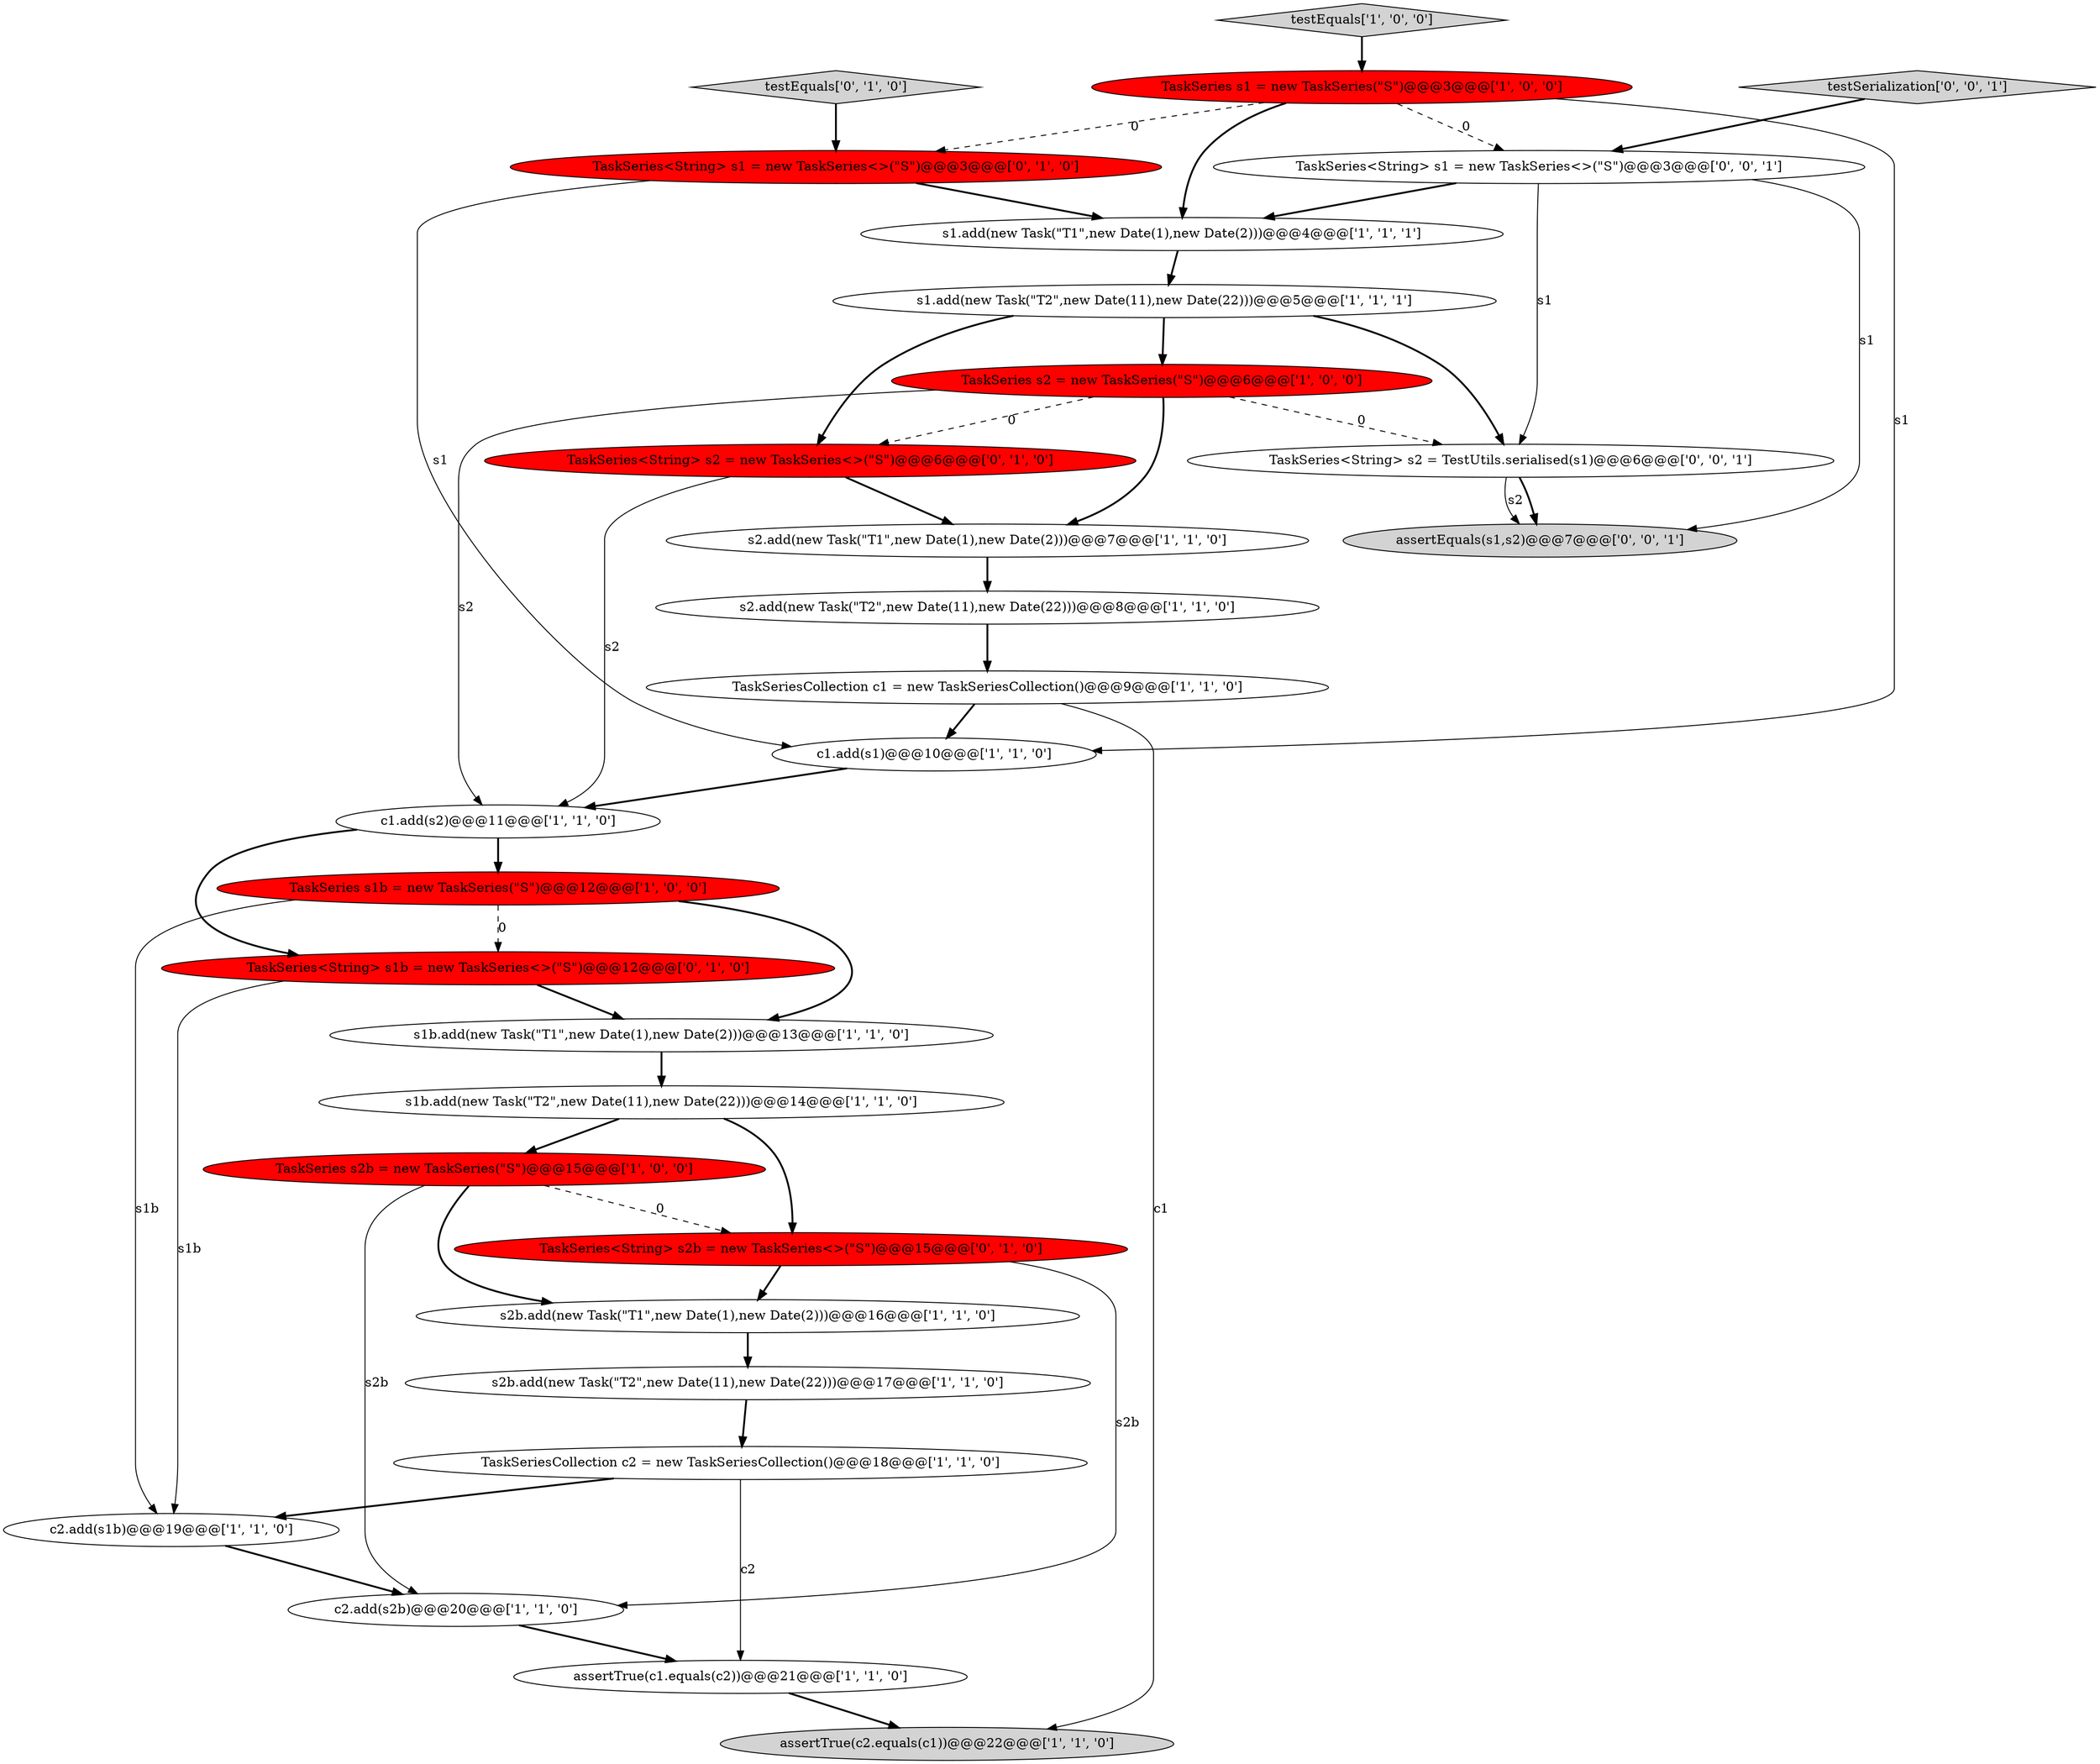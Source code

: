 digraph {
28 [style = filled, label = "TaskSeries<String> s2 = TestUtils.serialised(s1)@@@6@@@['0', '0', '1']", fillcolor = white, shape = ellipse image = "AAA0AAABBB3BBB"];
11 [style = filled, label = "s1b.add(new Task(\"T1\",new Date(1),new Date(2)))@@@13@@@['1', '1', '0']", fillcolor = white, shape = ellipse image = "AAA0AAABBB1BBB"];
3 [style = filled, label = "assertTrue(c2.equals(c1))@@@22@@@['1', '1', '0']", fillcolor = lightgray, shape = ellipse image = "AAA0AAABBB1BBB"];
16 [style = filled, label = "s2b.add(new Task(\"T2\",new Date(11),new Date(22)))@@@17@@@['1', '1', '0']", fillcolor = white, shape = ellipse image = "AAA0AAABBB1BBB"];
17 [style = filled, label = "c2.add(s1b)@@@19@@@['1', '1', '0']", fillcolor = white, shape = ellipse image = "AAA0AAABBB1BBB"];
13 [style = filled, label = "c1.add(s1)@@@10@@@['1', '1', '0']", fillcolor = white, shape = ellipse image = "AAA0AAABBB1BBB"];
20 [style = filled, label = "TaskSeriesCollection c2 = new TaskSeriesCollection()@@@18@@@['1', '1', '0']", fillcolor = white, shape = ellipse image = "AAA0AAABBB1BBB"];
25 [style = filled, label = "testEquals['0', '1', '0']", fillcolor = lightgray, shape = diamond image = "AAA0AAABBB2BBB"];
14 [style = filled, label = "testEquals['1', '0', '0']", fillcolor = lightgray, shape = diamond image = "AAA0AAABBB1BBB"];
8 [style = filled, label = "s2.add(new Task(\"T1\",new Date(1),new Date(2)))@@@7@@@['1', '1', '0']", fillcolor = white, shape = ellipse image = "AAA0AAABBB1BBB"];
0 [style = filled, label = "c1.add(s2)@@@11@@@['1', '1', '0']", fillcolor = white, shape = ellipse image = "AAA0AAABBB1BBB"];
22 [style = filled, label = "TaskSeries<String> s1b = new TaskSeries<>(\"S\")@@@12@@@['0', '1', '0']", fillcolor = red, shape = ellipse image = "AAA1AAABBB2BBB"];
21 [style = filled, label = "TaskSeries<String> s2 = new TaskSeries<>(\"S\")@@@6@@@['0', '1', '0']", fillcolor = red, shape = ellipse image = "AAA1AAABBB2BBB"];
24 [style = filled, label = "TaskSeries<String> s1 = new TaskSeries<>(\"S\")@@@3@@@['0', '1', '0']", fillcolor = red, shape = ellipse image = "AAA1AAABBB2BBB"];
15 [style = filled, label = "c2.add(s2b)@@@20@@@['1', '1', '0']", fillcolor = white, shape = ellipse image = "AAA0AAABBB1BBB"];
1 [style = filled, label = "s1.add(new Task(\"T2\",new Date(11),new Date(22)))@@@5@@@['1', '1', '1']", fillcolor = white, shape = ellipse image = "AAA0AAABBB1BBB"];
6 [style = filled, label = "s2b.add(new Task(\"T1\",new Date(1),new Date(2)))@@@16@@@['1', '1', '0']", fillcolor = white, shape = ellipse image = "AAA0AAABBB1BBB"];
7 [style = filled, label = "TaskSeries s1b = new TaskSeries(\"S\")@@@12@@@['1', '0', '0']", fillcolor = red, shape = ellipse image = "AAA1AAABBB1BBB"];
10 [style = filled, label = "TaskSeries s1 = new TaskSeries(\"S\")@@@3@@@['1', '0', '0']", fillcolor = red, shape = ellipse image = "AAA1AAABBB1BBB"];
19 [style = filled, label = "TaskSeriesCollection c1 = new TaskSeriesCollection()@@@9@@@['1', '1', '0']", fillcolor = white, shape = ellipse image = "AAA0AAABBB1BBB"];
26 [style = filled, label = "TaskSeries<String> s1 = new TaskSeries<>(\"S\")@@@3@@@['0', '0', '1']", fillcolor = white, shape = ellipse image = "AAA0AAABBB3BBB"];
18 [style = filled, label = "TaskSeries s2 = new TaskSeries(\"S\")@@@6@@@['1', '0', '0']", fillcolor = red, shape = ellipse image = "AAA1AAABBB1BBB"];
23 [style = filled, label = "TaskSeries<String> s2b = new TaskSeries<>(\"S\")@@@15@@@['0', '1', '0']", fillcolor = red, shape = ellipse image = "AAA1AAABBB2BBB"];
29 [style = filled, label = "assertEquals(s1,s2)@@@7@@@['0', '0', '1']", fillcolor = lightgray, shape = ellipse image = "AAA0AAABBB3BBB"];
9 [style = filled, label = "s2.add(new Task(\"T2\",new Date(11),new Date(22)))@@@8@@@['1', '1', '0']", fillcolor = white, shape = ellipse image = "AAA0AAABBB1BBB"];
5 [style = filled, label = "TaskSeries s2b = new TaskSeries(\"S\")@@@15@@@['1', '0', '0']", fillcolor = red, shape = ellipse image = "AAA1AAABBB1BBB"];
2 [style = filled, label = "s1b.add(new Task(\"T2\",new Date(11),new Date(22)))@@@14@@@['1', '1', '0']", fillcolor = white, shape = ellipse image = "AAA0AAABBB1BBB"];
12 [style = filled, label = "s1.add(new Task(\"T1\",new Date(1),new Date(2)))@@@4@@@['1', '1', '1']", fillcolor = white, shape = ellipse image = "AAA0AAABBB1BBB"];
27 [style = filled, label = "testSerialization['0', '0', '1']", fillcolor = lightgray, shape = diamond image = "AAA0AAABBB3BBB"];
4 [style = filled, label = "assertTrue(c1.equals(c2))@@@21@@@['1', '1', '0']", fillcolor = white, shape = ellipse image = "AAA0AAABBB1BBB"];
28->29 [style = bold, label=""];
4->3 [style = bold, label=""];
24->12 [style = bold, label=""];
7->11 [style = bold, label=""];
20->17 [style = bold, label=""];
7->17 [style = solid, label="s1b"];
5->23 [style = dashed, label="0"];
21->0 [style = solid, label="s2"];
28->29 [style = solid, label="s2"];
5->15 [style = solid, label="s2b"];
22->17 [style = solid, label="s1b"];
21->8 [style = bold, label=""];
14->10 [style = bold, label=""];
1->18 [style = bold, label=""];
12->1 [style = bold, label=""];
11->2 [style = bold, label=""];
0->7 [style = bold, label=""];
2->23 [style = bold, label=""];
25->24 [style = bold, label=""];
26->12 [style = bold, label=""];
1->28 [style = bold, label=""];
19->3 [style = solid, label="c1"];
10->26 [style = dashed, label="0"];
19->13 [style = bold, label=""];
5->6 [style = bold, label=""];
10->12 [style = bold, label=""];
6->16 [style = bold, label=""];
1->21 [style = bold, label=""];
23->15 [style = solid, label="s2b"];
0->22 [style = bold, label=""];
23->6 [style = bold, label=""];
18->0 [style = solid, label="s2"];
26->28 [style = solid, label="s1"];
26->29 [style = solid, label="s1"];
15->4 [style = bold, label=""];
17->15 [style = bold, label=""];
8->9 [style = bold, label=""];
18->21 [style = dashed, label="0"];
18->28 [style = dashed, label="0"];
9->19 [style = bold, label=""];
10->13 [style = solid, label="s1"];
13->0 [style = bold, label=""];
18->8 [style = bold, label=""];
20->4 [style = solid, label="c2"];
24->13 [style = solid, label="s1"];
16->20 [style = bold, label=""];
10->24 [style = dashed, label="0"];
22->11 [style = bold, label=""];
7->22 [style = dashed, label="0"];
2->5 [style = bold, label=""];
27->26 [style = bold, label=""];
}
